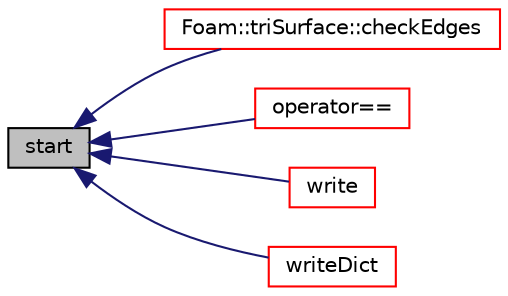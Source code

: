 digraph "start"
{
  bgcolor="transparent";
  edge [fontname="Helvetica",fontsize="10",labelfontname="Helvetica",labelfontsize="10"];
  node [fontname="Helvetica",fontsize="10",shape=record];
  rankdir="LR";
  Node63 [label="start",height=0.2,width=0.4,color="black", fillcolor="grey75", style="filled", fontcolor="black"];
  Node63 -> Node64 [dir="back",color="midnightblue",fontsize="10",style="solid",fontname="Helvetica"];
  Node64 [label="Foam::triSurface::checkEdges",height=0.2,width=0.4,color="red",URL="$a31961.html#a90f5f9407a227d55df8fa9120de9f122",tooltip="Check triply (or more) connected edges. "];
  Node63 -> Node67 [dir="back",color="midnightblue",fontsize="10",style="solid",fontname="Helvetica"];
  Node67 [label="operator==",height=0.2,width=0.4,color="red",URL="$a31953.html#a9b2d91a5dbfa7afec7ded5ff1f43c07e",tooltip="compare. "];
  Node63 -> Node69 [dir="back",color="midnightblue",fontsize="10",style="solid",fontname="Helvetica"];
  Node69 [label="write",height=0.2,width=0.4,color="red",URL="$a31953.html#a293fdfec8bdfbd5c3913ab4c9f3454ff",tooltip="Write. "];
  Node63 -> Node71 [dir="back",color="midnightblue",fontsize="10",style="solid",fontname="Helvetica"];
  Node71 [label="writeDict",height=0.2,width=0.4,color="red",URL="$a31953.html#a99e013320e2bb0118f0c2857a9193f62",tooltip="Write dictionary. "];
}
